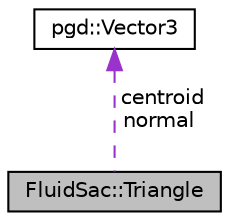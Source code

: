 digraph "FluidSac::Triangle"
{
 // LATEX_PDF_SIZE
  edge [fontname="Helvetica",fontsize="10",labelfontname="Helvetica",labelfontsize="10"];
  node [fontname="Helvetica",fontsize="10",shape=record];
  Node1 [label="FluidSac::Triangle",height=0.2,width=0.4,color="black", fillcolor="grey75", style="filled", fontcolor="black",tooltip=" "];
  Node2 -> Node1 [dir="back",color="darkorchid3",fontsize="10",style="dashed",label=" centroid\nnormal" ,fontname="Helvetica"];
  Node2 [label="pgd::Vector3",height=0.2,width=0.4,color="black", fillcolor="white", style="filled",URL="$classpgd_1_1Vector3.html",tooltip=" "];
}
